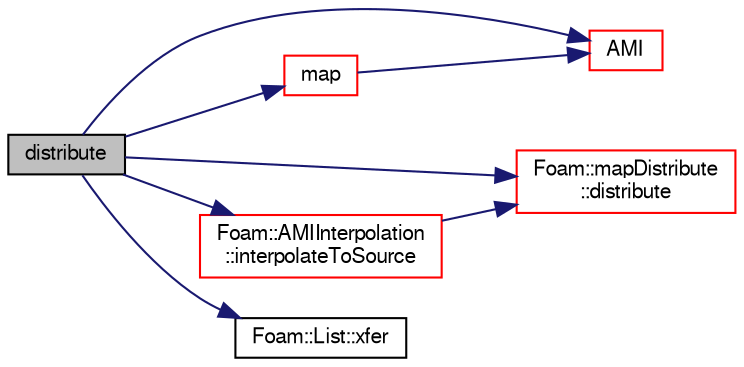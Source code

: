 digraph "distribute"
{
  bgcolor="transparent";
  edge [fontname="FreeSans",fontsize="10",labelfontname="FreeSans",labelfontsize="10"];
  node [fontname="FreeSans",fontsize="10",shape=record];
  rankdir="LR";
  Node4151 [label="distribute",height=0.2,width=0.4,color="black", fillcolor="grey75", style="filled", fontcolor="black"];
  Node4151 -> Node4152 [color="midnightblue",fontsize="10",style="solid",fontname="FreeSans"];
  Node4152 [label="AMI",height=0.2,width=0.4,color="red",URL="$a25094.html#ab75adcd6bcdc070558929c1dc61a2233",tooltip="Return reference to the AMI interpolator. "];
  Node4151 -> Node4469 [color="midnightblue",fontsize="10",style="solid",fontname="FreeSans"];
  Node4469 [label="Foam::mapDistribute\l::distribute",height=0.2,width=0.4,color="red",URL="$a27362.html#a33e0f8481eb68bf011731ec98e8f7c65",tooltip="Distribute data. Note:schedule only used for Pstream::scheduled. "];
  Node4151 -> Node4474 [color="midnightblue",fontsize="10",style="solid",fontname="FreeSans"];
  Node4474 [label="Foam::AMIInterpolation\l::interpolateToSource",height=0.2,width=0.4,color="red",URL="$a24866.html#a4a40563419f839dbb3e342e64a15991a",tooltip="Interpolate from target to source with supplied op. "];
  Node4474 -> Node4469 [color="midnightblue",fontsize="10",style="solid",fontname="FreeSans"];
  Node4151 -> Node4476 [color="midnightblue",fontsize="10",style="solid",fontname="FreeSans"];
  Node4476 [label="map",height=0.2,width=0.4,color="red",URL="$a25094.html#a0d1a7c7846db8dd8bd74f9de120d62f6",tooltip="Return reference to the parallel distribution map. "];
  Node4476 -> Node4152 [color="midnightblue",fontsize="10",style="solid",fontname="FreeSans"];
  Node4151 -> Node4493 [color="midnightblue",fontsize="10",style="solid",fontname="FreeSans"];
  Node4493 [label="Foam::List::xfer",height=0.2,width=0.4,color="black",URL="$a25694.html#a48f43ee271fb2edb0fb241b72af0e59c",tooltip="Transfer contents to the Xfer container. "];
}
